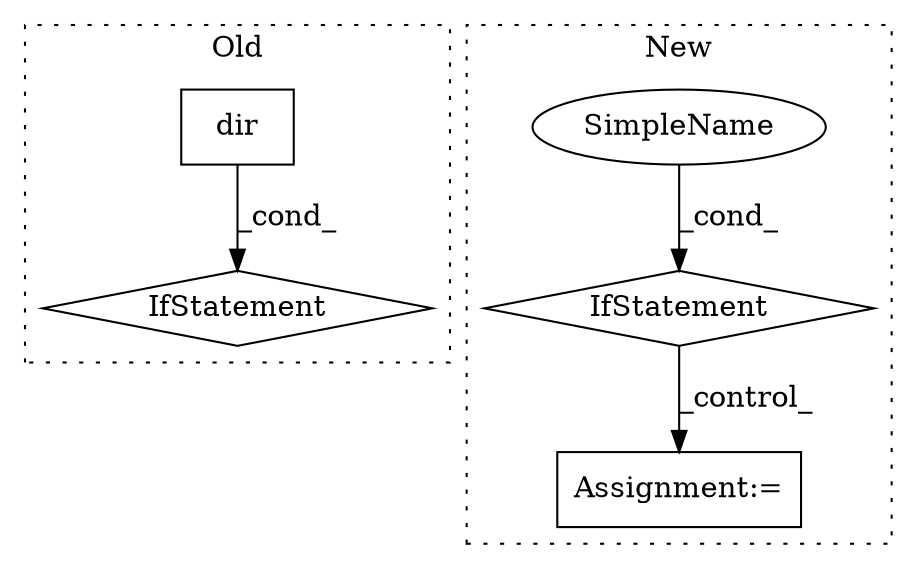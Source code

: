 digraph G {
subgraph cluster0 {
1 [label="dir" a="32" s="1187,1194" l="4,1" shape="box"];
3 [label="IfStatement" a="25" s="1162,1195" l="8,2" shape="diamond"];
label = "Old";
style="dotted";
}
subgraph cluster1 {
2 [label="IfStatement" a="25" s="1259,1291" l="4,2" shape="diamond"];
4 [label="Assignment:=" a="7" s="1304" l="1" shape="box"];
5 [label="SimpleName" a="42" s="" l="" shape="ellipse"];
label = "New";
style="dotted";
}
1 -> 3 [label="_cond_"];
2 -> 4 [label="_control_"];
5 -> 2 [label="_cond_"];
}